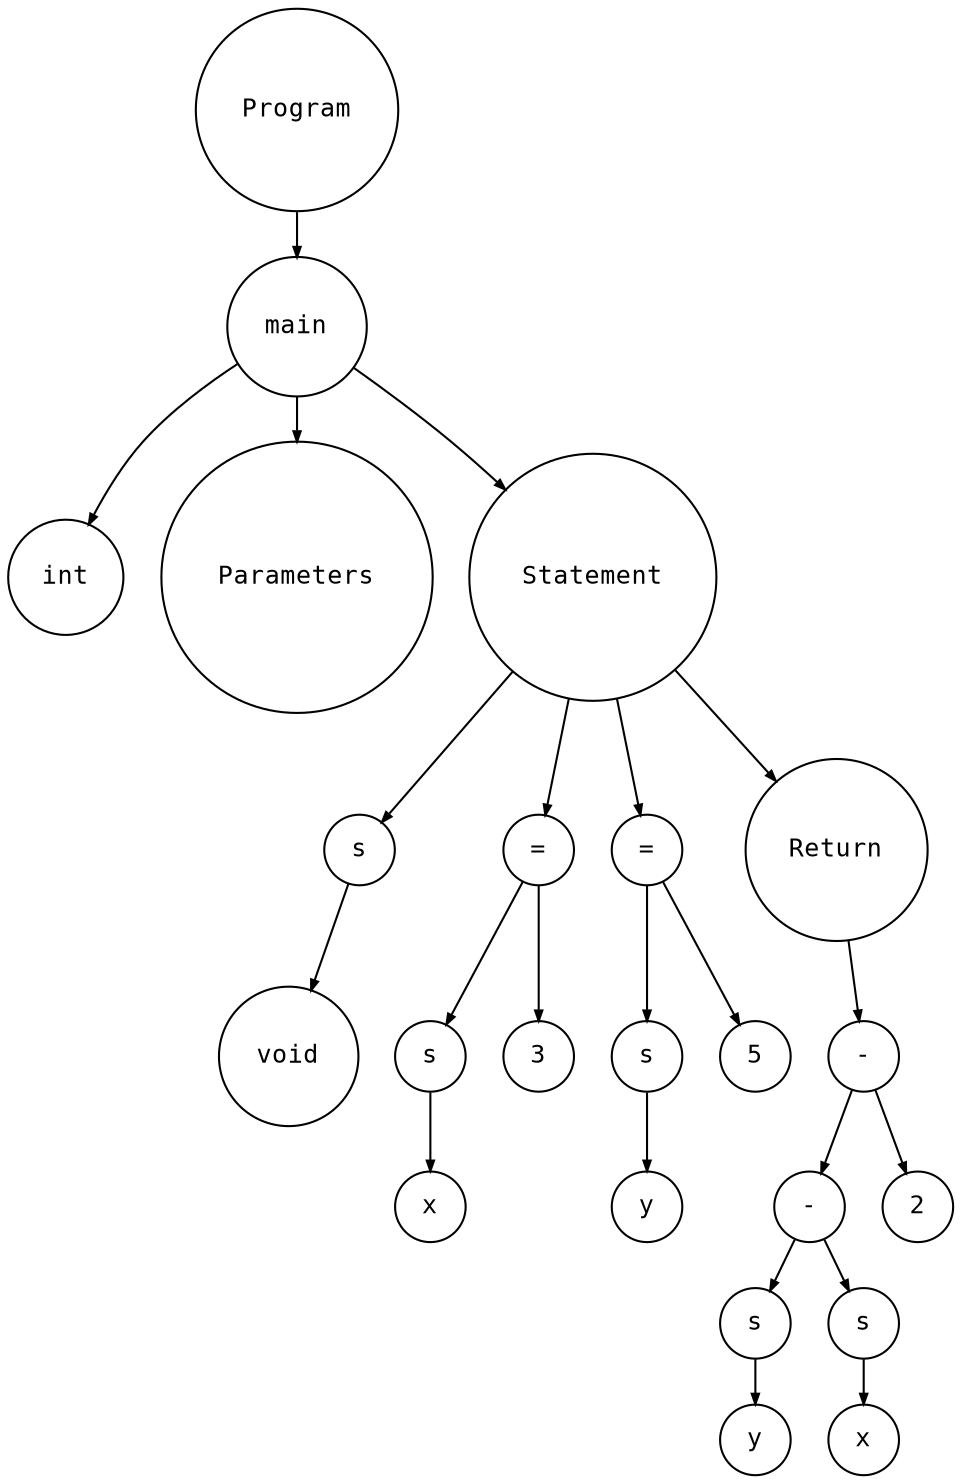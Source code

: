 digraph astgraph {
  node [shape=circle, fontsize=12, fontname="Courier", height=.1];
  ranksep=.3;
  edge [arrowsize=.5]
 node1 [label="Program"]
 node2 [label="main"]
 node3 [label="int"]
  node2 -> node3
 node4 [label="Parameters"]
  node2 -> node4
 node5 [label="Statement"]
 node6 [label="s"]
 node7 [label="void"]
  node6 -> node7
  node5 -> node6
 node8 [label="="]
 node9 [label="s"]
 node10 [label="x"]
  node9 -> node10
  node8 -> node9
 node11 [label="3"]
  node8 -> node11
  node5 -> node8
 node12 [label="="]
 node13 [label="s"]
 node14 [label="y"]
  node13 -> node14
  node12 -> node13
 node15 [label="5"]
  node12 -> node15
  node5 -> node12
 node16 [label="Return"]
 node17 [label="-"]
 node18 [label="-"]
 node19 [label="s"]
 node20 [label="y"]
  node19 -> node20
  node18 -> node19
 node21 [label="s"]
 node22 [label="x"]
  node21 -> node22
  node18 -> node21
  node17 -> node18
 node23 [label="2"]
  node17 -> node23
  node16 -> node17
  node5 -> node16
  node2 -> node5
  node1 -> node2
}